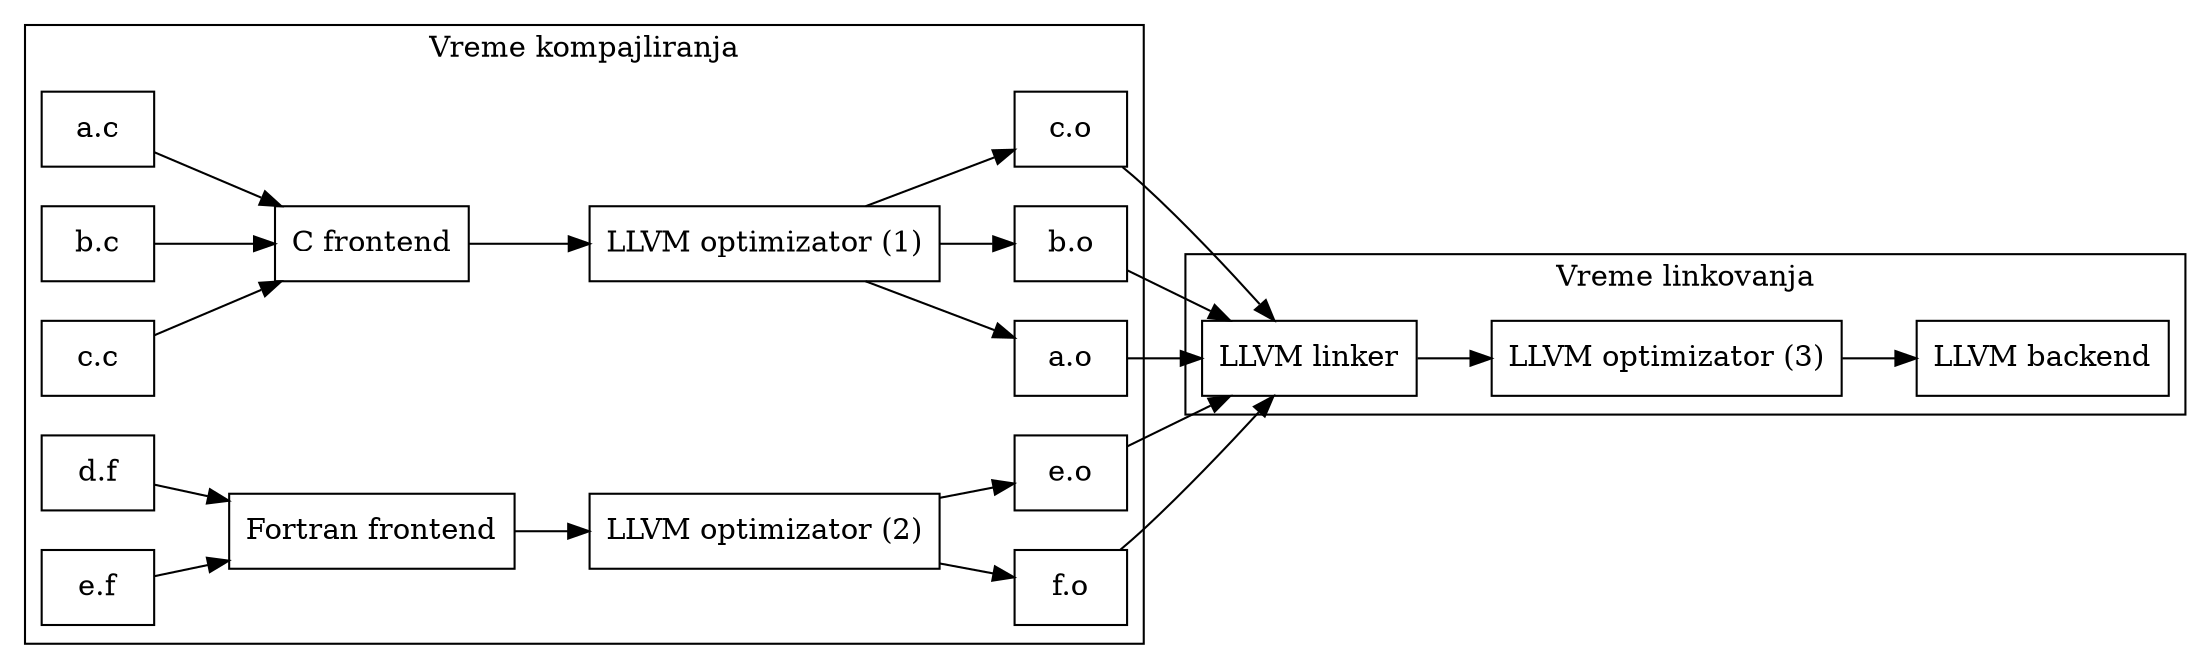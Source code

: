 digraph{
    node[shape=record]
    rankdir = LR

    subgraph cluster_compile{
        label = "Vreme kompajliranja"

        cFrontend[
            label = "C frontend"
        ]
        "a.c", "b.c", "c.c" -> cFrontend -> llvmOptimizer1
        llvmOptimizer1 -> "a.o", "b.o", "c.o"


        fortranFrontend[
            label = "Fortran frontend"
        ]
        "d.f", "e.f" -> fortranFrontend -> llvmOptimizer2
        llvmOptimizer2 -> "f.o", "e.o"
    }

    subgraph cluster_link{
        label = "Vreme linkovanja"

        "a.o", "b.o", "c.o" -> llvmLinker
        "f.o", "e.o" -> llvmLinker
        llvmLinker[
            label = "LLVM linker"
        ]
        llvmOptimizer1[
            label = "LLVM optimizator (1)"
        ]
        llvmOptimizer2[
            label = "LLVM optimizator (2)"
        ]
        llvmOptimizer3[
            label = "LLVM optimizator (3)"
        ]
        llvmBackend[
            label = "LLVM backend"
        ]

        llvmLinker -> llvmOptimizer3 -> llvmBackend
    }
}